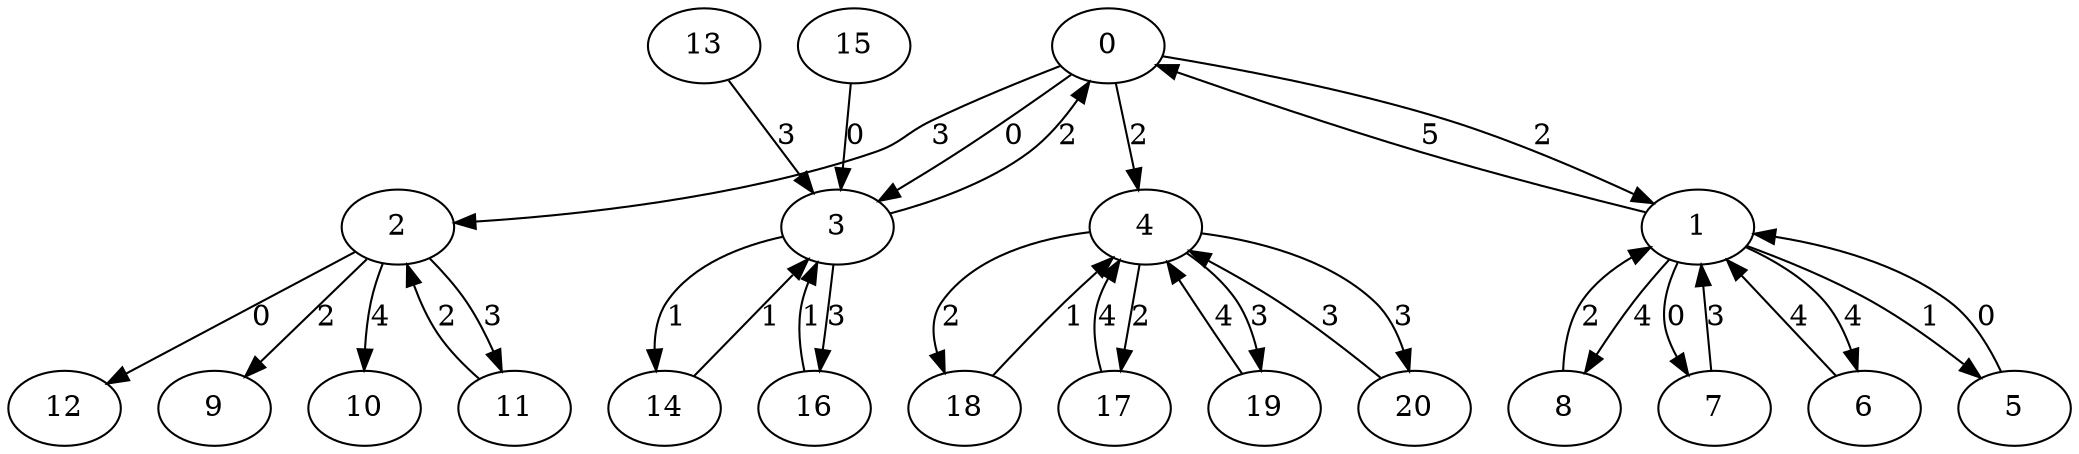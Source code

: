 strict digraph "" {
	0 -> 1	[label=2];
	0 -> 2	[label=3];
	0 -> 3	[label=0];
	0 -> 4	[label=2];
	1 -> 0	[label=5];
	1 -> 5	[label=1];
	1 -> 6	[label=4];
	1 -> 7	[label=0];
	1 -> 8	[label=4];
	2 -> 9	[label=2];
	2 -> 10	[label=4];
	2 -> 11	[label=3];
	2 -> 12	[label=0];
	3 -> 0	[label=2];
	3 -> 14	[label=1];
	3 -> 16	[label=3];
	4 -> 17	[label=2];
	4 -> 18	[label=2];
	4 -> 19	[label=3];
	4 -> 20	[label=3];
	5 -> 1	[label=0];
	6 -> 1	[label=4];
	7 -> 1	[label=3];
	8 -> 1	[label=2];
	11 -> 2	[label=2];
	13 -> 3	[label=3];
	14 -> 3	[label=1];
	15 -> 3	[label=0];
	16 -> 3	[label=1];
	17 -> 4	[label=4];
	18 -> 4	[label=1];
	19 -> 4	[label=4];
	20 -> 4	[label=3];
}
